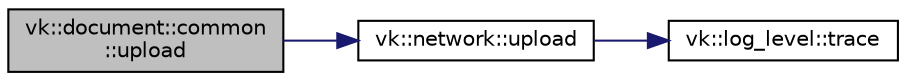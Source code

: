 digraph "vk::document::common::upload"
{
 // LATEX_PDF_SIZE
  edge [fontname="Helvetica",fontsize="10",labelfontname="Helvetica",labelfontsize="10"];
  node [fontname="Helvetica",fontsize="10",shape=record];
  rankdir="LR";
  Node1 [label="vk::document::common\l::upload",height=0.2,width=0.4,color="black", fillcolor="grey75", style="filled", fontcolor="black",tooltip="Upload file to server."];
  Node1 -> Node2 [color="midnightblue",fontsize="10",style="solid",fontname="Helvetica"];
  Node2 [label="vk::network::upload",height=0.2,width=0.4,color="black", fillcolor="white", style="filled",URL="$namespacevk_1_1network.html#afbc06b26eef6d1663b7628259b14db1d",tooltip="Upload file from filename to server."];
  Node2 -> Node3 [color="midnightblue",fontsize="10",style="solid",fontname="Helvetica"];
  Node3 [label="vk::log_level::trace",height=0.2,width=0.4,color="black", fillcolor="white", style="filled",URL="$namespacevk_1_1log__level.html#a906588d4e58ee7aa81e3f3c411eb260d",tooltip=" "];
}
